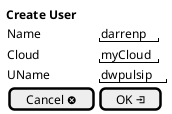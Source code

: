 @startuml

salt
{
  **Create User**
  {
      Name | "darrenp"
      Cloud | "myCloud"
      UName | "dwpulsip"
      [ Cancel <&circle-x>] | [ OK <&account-login> ]
  }
}

@enduml
